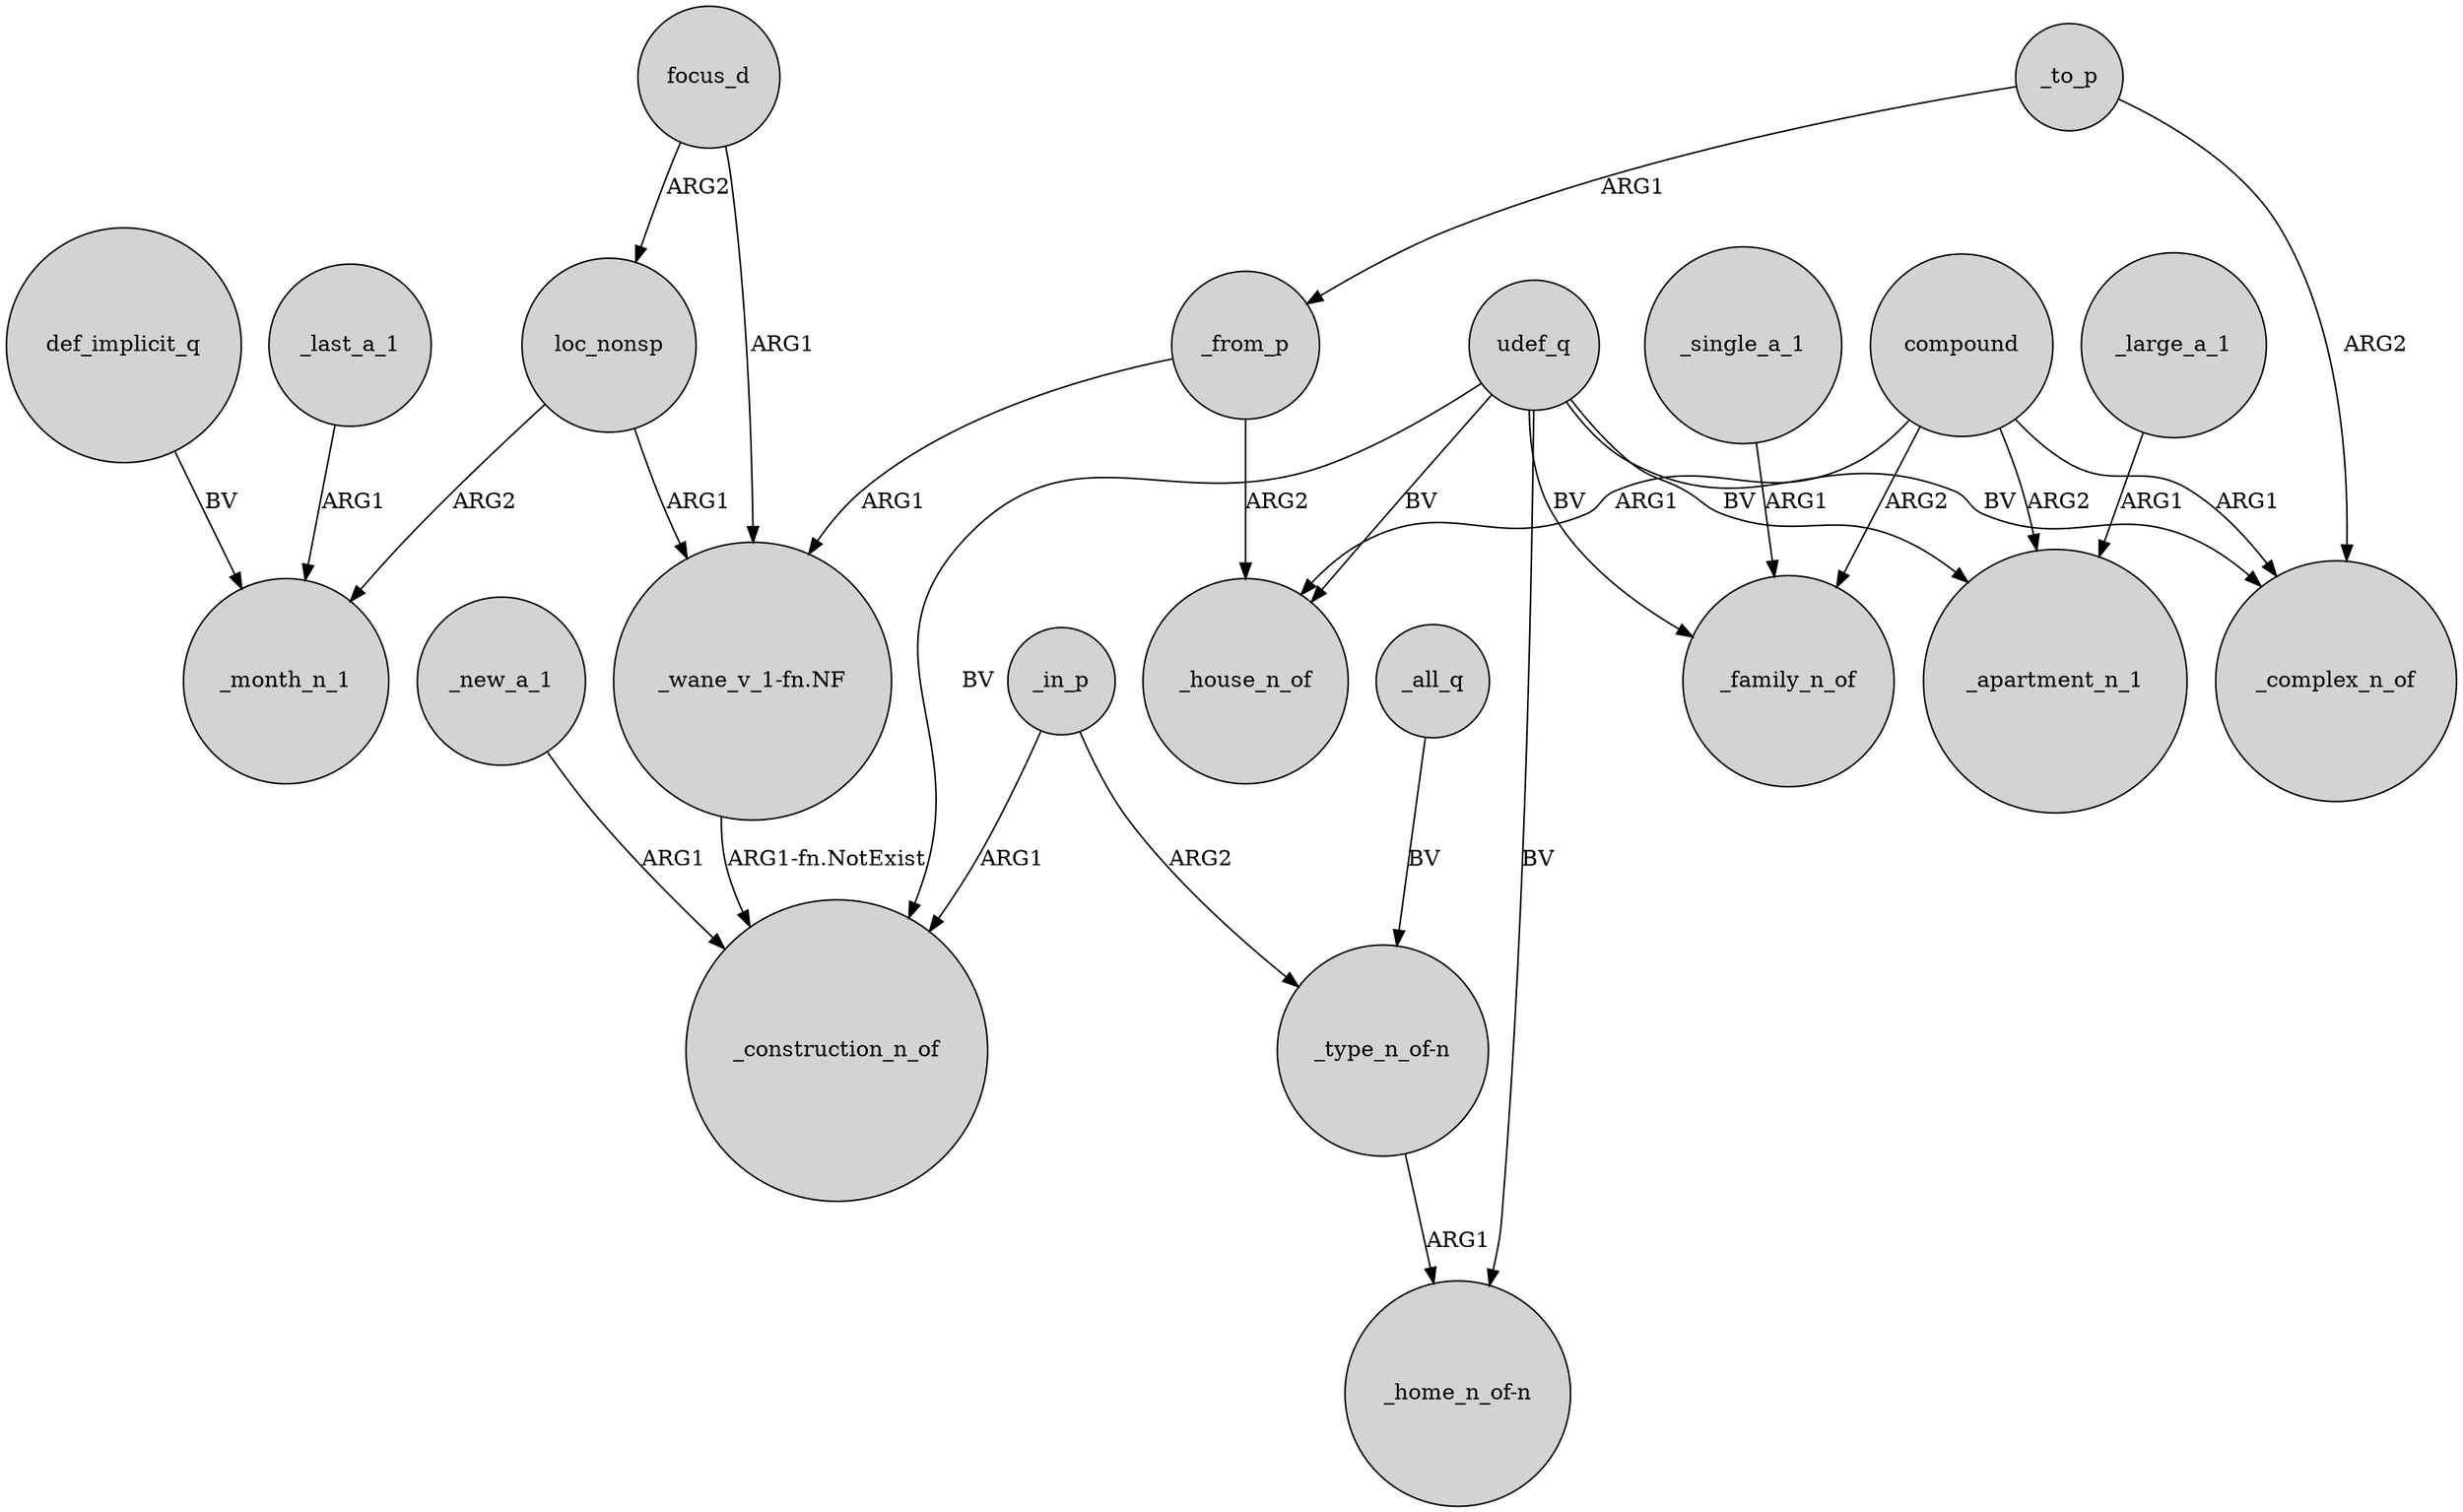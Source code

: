 digraph {
	node [shape=circle style=filled]
	focus_d -> loc_nonsp [label=ARG2]
	_single_a_1 -> _family_n_of [label=ARG1]
	def_implicit_q -> _month_n_1 [label=BV]
	_from_p -> _house_n_of [label=ARG2]
	_in_p -> _construction_n_of [label=ARG1]
	focus_d -> "_wane_v_1-fn.NF" [label=ARG1]
	_new_a_1 -> _construction_n_of [label=ARG1]
	udef_q -> "_home_n_of-n" [label=BV]
	compound -> _family_n_of [label=ARG2]
	_large_a_1 -> _apartment_n_1 [label=ARG1]
	udef_q -> _apartment_n_1 [label=BV]
	udef_q -> _complex_n_of [label=BV]
	compound -> _apartment_n_1 [label=ARG2]
	compound -> _house_n_of [label=ARG1]
	_from_p -> "_wane_v_1-fn.NF" [label=ARG1]
	_all_q -> "_type_n_of-n" [label=BV]
	_in_p -> "_type_n_of-n" [label=ARG2]
	"_type_n_of-n" -> "_home_n_of-n" [label=ARG1]
	_to_p -> _from_p [label=ARG1]
	udef_q -> _house_n_of [label=BV]
	_to_p -> _complex_n_of [label=ARG2]
	_last_a_1 -> _month_n_1 [label=ARG1]
	compound -> _complex_n_of [label=ARG1]
	loc_nonsp -> "_wane_v_1-fn.NF" [label=ARG1]
	loc_nonsp -> _month_n_1 [label=ARG2]
	udef_q -> _family_n_of [label=BV]
	udef_q -> _construction_n_of [label=BV]
	"_wane_v_1-fn.NF" -> _construction_n_of [label="ARG1-fn.NotExist"]
}
